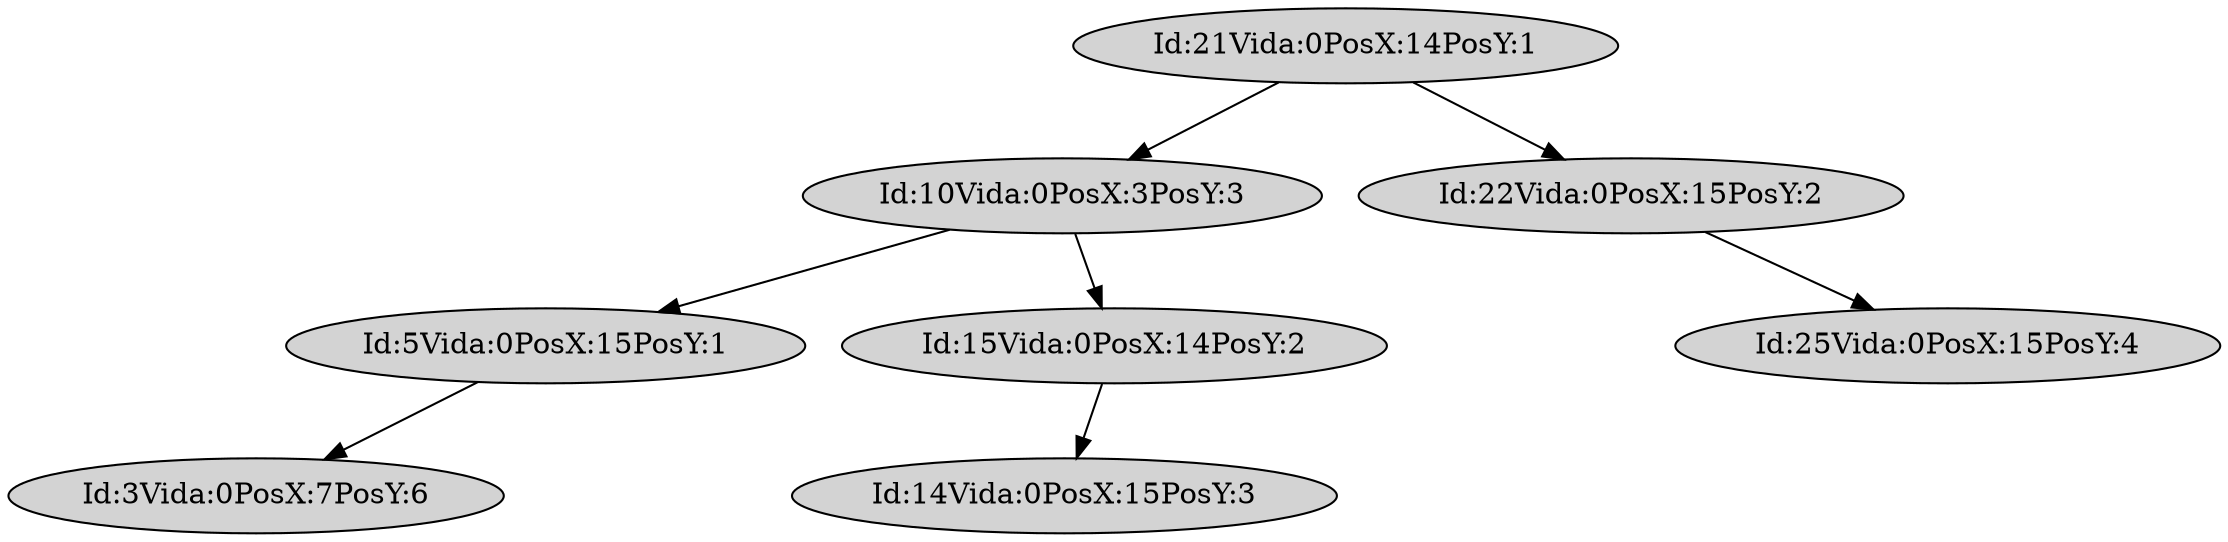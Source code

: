 digraph G {
  
  node [style = filled];

 rankdir=TB;
n21[label="Id:21Vida:0PosX:14PosY:1"]
n21->n10
n10[label="Id:10Vida:0PosX:3PosY:3"]
n10->n5
n5[label="Id:5Vida:0PosX:15PosY:1"]
n5->n3
n5->nFake5[style="invis"]
nFake5[label="W", style="invis"];
n3[label="Id:3Vida:0PosX:7PosY:6"]
n10->n15
n15[label="Id:15Vida:0PosX:14PosY:2"]
n15->n14
n15->nFake15[style="invis"]
nFake15[label="W", style="invis"];
n14[label="Id:14Vida:0PosX:15PosY:3"]
n21->n22
n22[label="Id:22Vida:0PosX:15PosY:2"]
n22->nFake22[style="invis"]
nFake22[label="W", style="invis"];
n22->n25
n25[label="Id:25Vida:0PosX:15PosY:4"]}